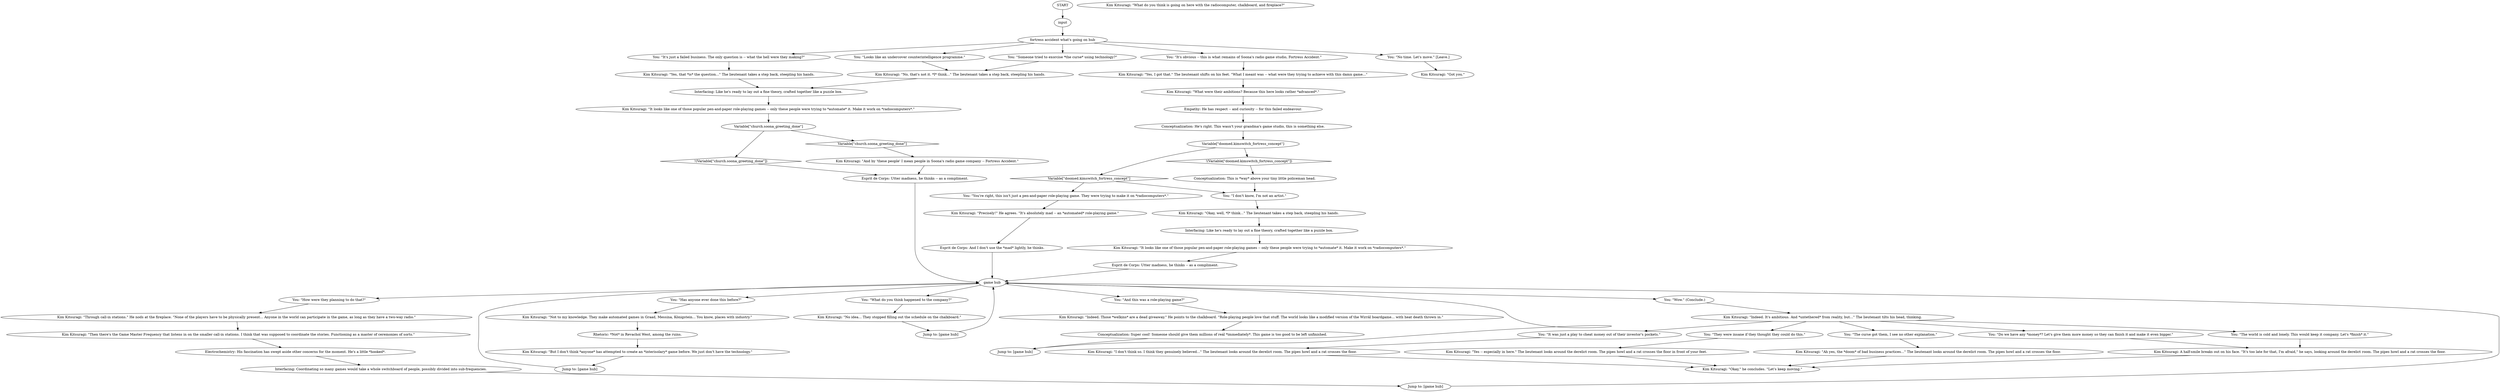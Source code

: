 # KIM SWITCH / FORTRESS ACCIDENT
# Kim talks to you about Fortress Accident.
# ==================================================
digraph G {
	  0 [label="START"];
	  1 [label="input"];
	  2 [label="Kim Kitsuragi: \"Then there's the Game Master Frequency that listens in on the smaller call-in stations. I think that was supposed to coordinate the stories. Functioning as a master of ceremonies of sorts.\""];
	  3 [label="Kim Kitsuragi: \"Okay,\" he concludes. \"Let's keep moving.\""];
	  4 [label="You: \"I don't know, I'm not an artist.\""];
	  5 [label="You: \"What do you think happened to the company?\""];
	  6 [label="You: \"They were insane if they thought they could do this.\""];
	  7 [label="You: \"You're right, this isn't just a pen-and-paper role-playing game. They were trying to make it on *radiocomputers*.\""];
	  8 [label="Interfacing: Like he's ready to lay out a fine theory, crafted together like a puzzle box."];
	  9 [label="Kim Kitsuragi: \"It looks like one of those popular pen-and-paper role-playing games -- only these people were trying to *automate* it. Make it work on *radiocomputers*.\""];
	  10 [label="You: \"Someone tried to exorcise *the curse* using technology?\""];
	  11 [label="You: \"It's obvious -- this is what remains of Soona's radio game studio, Fortress Accident.\""];
	  12 [label="You: \"And this was a role-playing game?\""];
	  13 [label="Kim Kitsuragi: \"No idea... They stopped filling out the schedule on the chalkboard.\""];
	  14 [label="Kim Kitsuragi: \"Okay, well, *I* think...\" The lieutenant takes a step back, steepling his hands."];
	  15 [label="Electrochemistry: His fascination has swept aside other concerns for the moment. He's a little *hooked*."];
	  16 [label="Rhetoric: *Not* in Revachol West, among the ruins."];
	  17 [label="Kim Kitsuragi: \"I don't think so. I think they genuinely believed...\" The lieutenant looks around the derelict room. The pipes howl and a rat crosses the floor."];
	  18 [label="fortress accident what's going on hub"];
	  19 [label="You: \"Has anyone ever done this before?\""];
	  20 [label="Kim Kitsuragi: \"Precisely!\" He agrees. \"It's absolutely mad -- an *automated* role-playing game.\""];
	  21 [label="Esprit de Corps: Utter madness, he thinks -- as a compliment."];
	  22 [label="Kim Kitsuragi: \"Yes, that *is* the question...\" The lieutenant takes a step back, steepling his hands."];
	  23 [label="Empathy: He has respect -- and curiosity -- for this failed endeavour."];
	  24 [label="Kim Kitsuragi: \"And by 'these people' I mean people in Soona's radio game company -- Fortress Accident.\""];
	  25 [label="Kim Kitsuragi: \"What were their ambitions? Because this here looks rather *advanced*.\""];
	  26 [label="You: \"How were they planning to do that?\""];
	  27 [label="Kim Kitsuragi: \"Indeed. It's ambitious. And *untethered* from reality, but...\" The lieutenant tilts his head, thinking."];
	  28 [label="Variable[\"doomed.kimswitch_fortress_concept\"]"];
	  29 [label="Variable[\"doomed.kimswitch_fortress_concept\"]", shape=diamond];
	  30 [label="!(Variable[\"doomed.kimswitch_fortress_concept\"])", shape=diamond];
	  31 [label="Interfacing: Coordinating so many games would take a whole switchboard of people, possibly divided into sub-frequencies."];
	  32 [label="You: \"Looks like an undercover counterintelligence programme.\""];
	  33 [label="Kim Kitsuragi: A half-smile breaks out on his face. \"It's too late for that, I'm afraid,\" he says, looking around the derelict room. The pipes howl and a rat crosses the floor."];
	  34 [label="game hub"];
	  35 [label="Jump to: [game hub]"];
	  36 [label="Kim Kitsuragi: \"Indeed. Those *welkins* are a dead giveaway.\" He points to the chalkboard. \"Role-playing people love that stuff. The world looks like a modified version of the Wirrâl boardgame... with heat death thrown in.\""];
	  37 [label="You: \"Wow.\" (Conclude.)"];
	  38 [label="You: \"The curse got them, I see no other explanation.\""];
	  39 [label="Esprit de Corps: And I don't use the *mad* lightly, he thinks."];
	  40 [label="Kim Kitsuragi: \"It looks like one of those popular pen-and-paper role-playing games -- only these people were trying to *automate* it. Make it work on *radiocomputers*.\""];
	  41 [label="Conceptualization: Super cool! Someone should give them millions of reál *immediately*. This game is too good to be left unfinished."];
	  42 [label="You: \"Do we have any *money*? Let's give them more money so they can finish it and make it even bigger.\""];
	  44 [label="You: \"It's just a failed business. The only question is -- what the hell were they making?\""];
	  45 [label="Jump to: [game hub]"];
	  46 [label="You: \"It was just a play to cheat money out of their investor's pockets.\""];
	  47 [label="Conceptualization: He's right. This wasn't your grandma's game studio, this is something else."];
	  48 [label="Variable[\"church.soona_greeting_done\"]"];
	  49 [label="Variable[\"church.soona_greeting_done\"]", shape=diamond];
	  50 [label="!(Variable[\"church.soona_greeting_done\"])", shape=diamond];
	  51 [label="Esprit de Corps: Utter madness, he thinks -- as a compliment."];
	  52 [label="Kim Kitsuragi: \"Yes -- especially in here.\" The lieutenant looks around the derelict room. The pipes howl and a rat crosses the floor in front of your feet."];
	  53 [label="You: \"No time. Let's move.\" [Leave.]"];
	  54 [label="Kim Kitsuragi: \"Yes, I got that.\" The lieutenant shifts on his feet. \"What I meant was -- what were they trying to achieve with this damn game...\""];
	  55 [label="Kim Kitsuragi: \"Through call-in stations.\" He nods at the fireplace. \"None of the players have to be physically present... Anyone in the world can participate in the game, as long as they have a two-way radio.\""];
	  56 [label="Conceptualization: This is *way* above your tiny little policeman head."];
	  57 [label="Jump to: [game hub]"];
	  58 [label="Kim Kitsuragi: \"But I don't think *anyone* has attempted to create an *interisolary* game before. We just don't have the technology.\""];
	  59 [label="Interfacing: Like he's ready to lay out a fine theory, crafted together like a puzzle box."];
	  60 [label="Kim Kitsuragi: \"Got you.\""];
	  61 [label="Kim Kitsuragi: \"What do you think is going on here with the radiocomputer, chalkboard, and fireplace?\""];
	  62 [label="Kim Kitsuragi: \"No, that's not it. *I* think...\" The lieutenant takes a step back, steepling his hands."];
	  63 [label="Kim Kitsuragi: \"Not to my knowledge. They make automated games in Graad, Messina, Königstein... You know, places with industry.\""];
	  64 [label="Jump to: [game hub]"];
	  65 [label="You: \"The world is cold and lonely. This would keep it company. Let's *finish* it.\""];
	  66 [label="Kim Kitsuragi: \"Ah yes, the *doom* of bad business practices...\" The lieutenant looks around the derelict room. The pipes howl and a rat crosses the floor."];
	  0 -> 1
	  1 -> 18
	  2 -> 15
	  4 -> 14
	  5 -> 13
	  6 -> 52
	  7 -> 20
	  8 -> 40
	  9 -> 51
	  10 -> 62
	  11 -> 54
	  12 -> 36
	  13 -> 57
	  14 -> 59
	  15 -> 31
	  16 -> 58
	  17 -> 3
	  18 -> 32
	  18 -> 10
	  18 -> 11
	  18 -> 44
	  18 -> 53
	  19 -> 63
	  20 -> 39
	  21 -> 34
	  22 -> 8
	  23 -> 47
	  24 -> 21
	  25 -> 23
	  26 -> 55
	  27 -> 65
	  27 -> 38
	  27 -> 6
	  27 -> 42
	  27 -> 46
	  28 -> 29
	  28 -> 30
	  29 -> 4
	  29 -> 7
	  30 -> 56
	  31 -> 45
	  32 -> 62
	  33 -> 3
	  34 -> 37
	  34 -> 5
	  34 -> 12
	  34 -> 19
	  34 -> 26
	  35 -> 34
	  36 -> 41
	  37 -> 27
	  38 -> 66
	  39 -> 34
	  40 -> 48
	  41 -> 64
	  42 -> 33
	  44 -> 22
	  45 -> 34
	  46 -> 17
	  47 -> 28
	  48 -> 49
	  48 -> 50
	  49 -> 24
	  50 -> 21
	  51 -> 34
	  52 -> 3
	  53 -> 60
	  54 -> 25
	  55 -> 2
	  56 -> 4
	  57 -> 34
	  58 -> 35
	  59 -> 9
	  62 -> 8
	  63 -> 16
	  64 -> 34
	  65 -> 33
	  66 -> 3
}

